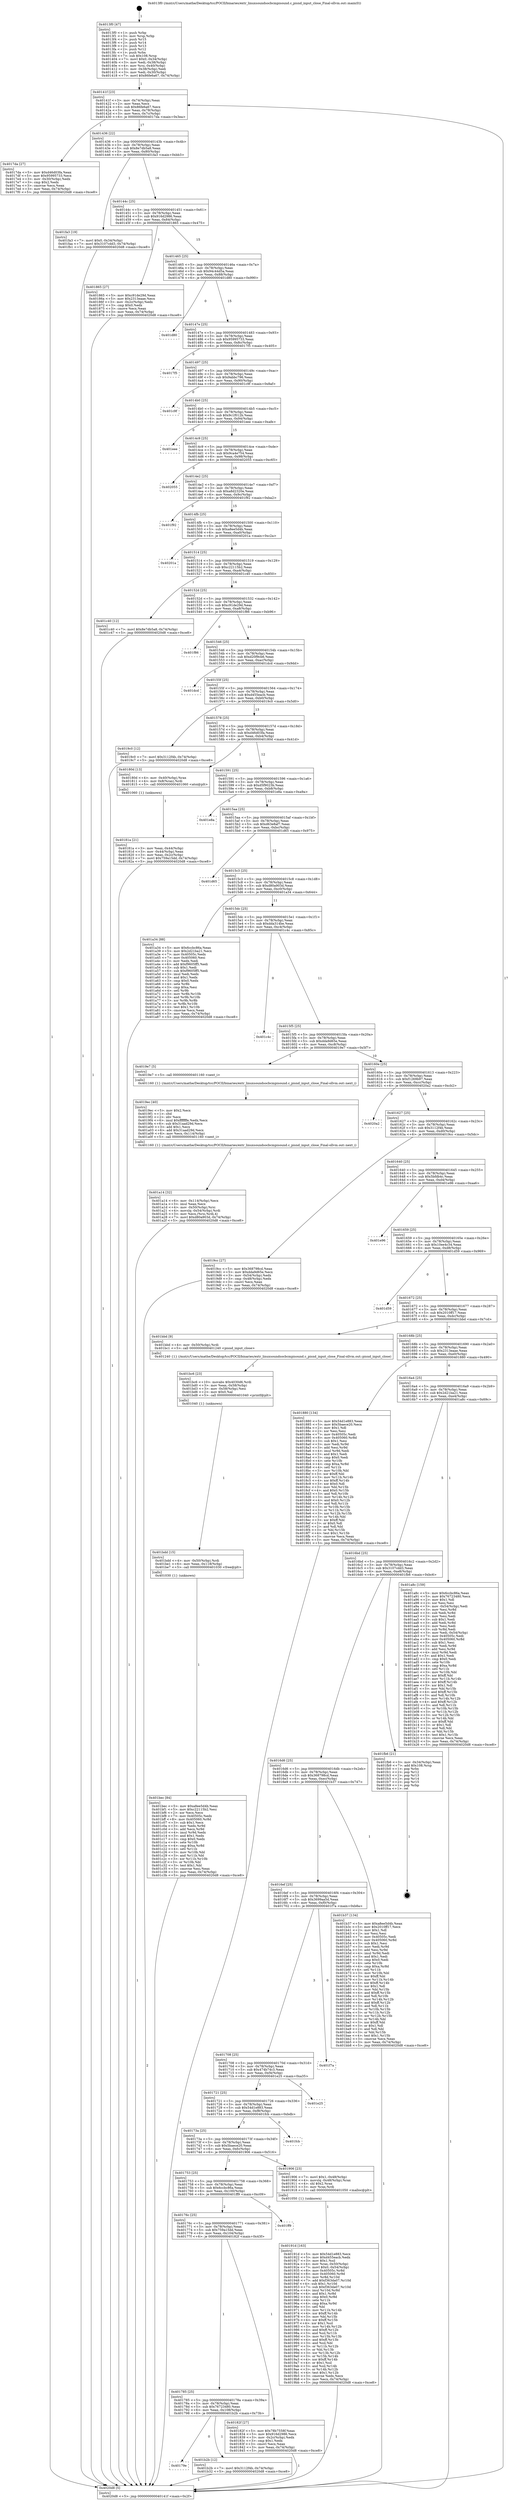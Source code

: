 digraph "0x4013f0" {
  label = "0x4013f0 (/mnt/c/Users/mathe/Desktop/tcc/POCII/binaries/extr_linuxsoundsocbcmpisound.c_pisnd_input_close_Final-ollvm.out::main(0))"
  labelloc = "t"
  node[shape=record]

  Entry [label="",width=0.3,height=0.3,shape=circle,fillcolor=black,style=filled]
  "0x40141f" [label="{
     0x40141f [23]\l
     | [instrs]\l
     &nbsp;&nbsp;0x40141f \<+3\>: mov -0x74(%rbp),%eax\l
     &nbsp;&nbsp;0x401422 \<+2\>: mov %eax,%ecx\l
     &nbsp;&nbsp;0x401424 \<+6\>: sub $0x86fe6a67,%ecx\l
     &nbsp;&nbsp;0x40142a \<+3\>: mov %eax,-0x78(%rbp)\l
     &nbsp;&nbsp;0x40142d \<+3\>: mov %ecx,-0x7c(%rbp)\l
     &nbsp;&nbsp;0x401430 \<+6\>: je 00000000004017da \<main+0x3ea\>\l
  }"]
  "0x4017da" [label="{
     0x4017da [27]\l
     | [instrs]\l
     &nbsp;&nbsp;0x4017da \<+5\>: mov $0xd46d03fa,%eax\l
     &nbsp;&nbsp;0x4017df \<+5\>: mov $0x95995733,%ecx\l
     &nbsp;&nbsp;0x4017e4 \<+3\>: mov -0x30(%rbp),%edx\l
     &nbsp;&nbsp;0x4017e7 \<+3\>: cmp $0x2,%edx\l
     &nbsp;&nbsp;0x4017ea \<+3\>: cmovne %ecx,%eax\l
     &nbsp;&nbsp;0x4017ed \<+3\>: mov %eax,-0x74(%rbp)\l
     &nbsp;&nbsp;0x4017f0 \<+5\>: jmp 00000000004020d8 \<main+0xce8\>\l
  }"]
  "0x401436" [label="{
     0x401436 [22]\l
     | [instrs]\l
     &nbsp;&nbsp;0x401436 \<+5\>: jmp 000000000040143b \<main+0x4b\>\l
     &nbsp;&nbsp;0x40143b \<+3\>: mov -0x78(%rbp),%eax\l
     &nbsp;&nbsp;0x40143e \<+5\>: sub $0x8e7db5a8,%eax\l
     &nbsp;&nbsp;0x401443 \<+3\>: mov %eax,-0x80(%rbp)\l
     &nbsp;&nbsp;0x401446 \<+6\>: je 0000000000401fa3 \<main+0xbb3\>\l
  }"]
  "0x4020d8" [label="{
     0x4020d8 [5]\l
     | [instrs]\l
     &nbsp;&nbsp;0x4020d8 \<+5\>: jmp 000000000040141f \<main+0x2f\>\l
  }"]
  "0x4013f0" [label="{
     0x4013f0 [47]\l
     | [instrs]\l
     &nbsp;&nbsp;0x4013f0 \<+1\>: push %rbp\l
     &nbsp;&nbsp;0x4013f1 \<+3\>: mov %rsp,%rbp\l
     &nbsp;&nbsp;0x4013f4 \<+2\>: push %r15\l
     &nbsp;&nbsp;0x4013f6 \<+2\>: push %r14\l
     &nbsp;&nbsp;0x4013f8 \<+2\>: push %r13\l
     &nbsp;&nbsp;0x4013fa \<+2\>: push %r12\l
     &nbsp;&nbsp;0x4013fc \<+1\>: push %rbx\l
     &nbsp;&nbsp;0x4013fd \<+7\>: sub $0x108,%rsp\l
     &nbsp;&nbsp;0x401404 \<+7\>: movl $0x0,-0x34(%rbp)\l
     &nbsp;&nbsp;0x40140b \<+3\>: mov %edi,-0x38(%rbp)\l
     &nbsp;&nbsp;0x40140e \<+4\>: mov %rsi,-0x40(%rbp)\l
     &nbsp;&nbsp;0x401412 \<+3\>: mov -0x38(%rbp),%edi\l
     &nbsp;&nbsp;0x401415 \<+3\>: mov %edi,-0x30(%rbp)\l
     &nbsp;&nbsp;0x401418 \<+7\>: movl $0x86fe6a67,-0x74(%rbp)\l
  }"]
  Exit [label="",width=0.3,height=0.3,shape=circle,fillcolor=black,style=filled,peripheries=2]
  "0x401fa3" [label="{
     0x401fa3 [19]\l
     | [instrs]\l
     &nbsp;&nbsp;0x401fa3 \<+7\>: movl $0x0,-0x34(%rbp)\l
     &nbsp;&nbsp;0x401faa \<+7\>: movl $0x3107cdd3,-0x74(%rbp)\l
     &nbsp;&nbsp;0x401fb1 \<+5\>: jmp 00000000004020d8 \<main+0xce8\>\l
  }"]
  "0x40144c" [label="{
     0x40144c [25]\l
     | [instrs]\l
     &nbsp;&nbsp;0x40144c \<+5\>: jmp 0000000000401451 \<main+0x61\>\l
     &nbsp;&nbsp;0x401451 \<+3\>: mov -0x78(%rbp),%eax\l
     &nbsp;&nbsp;0x401454 \<+5\>: sub $0x916d2986,%eax\l
     &nbsp;&nbsp;0x401459 \<+6\>: mov %eax,-0x84(%rbp)\l
     &nbsp;&nbsp;0x40145f \<+6\>: je 0000000000401865 \<main+0x475\>\l
  }"]
  "0x401bec" [label="{
     0x401bec [84]\l
     | [instrs]\l
     &nbsp;&nbsp;0x401bec \<+5\>: mov $0xa8ee5d4b,%eax\l
     &nbsp;&nbsp;0x401bf1 \<+5\>: mov $0xc22115b2,%esi\l
     &nbsp;&nbsp;0x401bf6 \<+2\>: xor %ecx,%ecx\l
     &nbsp;&nbsp;0x401bf8 \<+7\>: mov 0x40505c,%edx\l
     &nbsp;&nbsp;0x401bff \<+8\>: mov 0x405060,%r8d\l
     &nbsp;&nbsp;0x401c07 \<+3\>: sub $0x1,%ecx\l
     &nbsp;&nbsp;0x401c0a \<+3\>: mov %edx,%r9d\l
     &nbsp;&nbsp;0x401c0d \<+3\>: add %ecx,%r9d\l
     &nbsp;&nbsp;0x401c10 \<+4\>: imul %r9d,%edx\l
     &nbsp;&nbsp;0x401c14 \<+3\>: and $0x1,%edx\l
     &nbsp;&nbsp;0x401c17 \<+3\>: cmp $0x0,%edx\l
     &nbsp;&nbsp;0x401c1a \<+4\>: sete %r10b\l
     &nbsp;&nbsp;0x401c1e \<+4\>: cmp $0xa,%r8d\l
     &nbsp;&nbsp;0x401c22 \<+4\>: setl %r11b\l
     &nbsp;&nbsp;0x401c26 \<+3\>: mov %r10b,%bl\l
     &nbsp;&nbsp;0x401c29 \<+3\>: and %r11b,%bl\l
     &nbsp;&nbsp;0x401c2c \<+3\>: xor %r11b,%r10b\l
     &nbsp;&nbsp;0x401c2f \<+3\>: or %r10b,%bl\l
     &nbsp;&nbsp;0x401c32 \<+3\>: test $0x1,%bl\l
     &nbsp;&nbsp;0x401c35 \<+3\>: cmovne %esi,%eax\l
     &nbsp;&nbsp;0x401c38 \<+3\>: mov %eax,-0x74(%rbp)\l
     &nbsp;&nbsp;0x401c3b \<+5\>: jmp 00000000004020d8 \<main+0xce8\>\l
  }"]
  "0x401865" [label="{
     0x401865 [27]\l
     | [instrs]\l
     &nbsp;&nbsp;0x401865 \<+5\>: mov $0xc91de29d,%eax\l
     &nbsp;&nbsp;0x40186a \<+5\>: mov $0x2313eaae,%ecx\l
     &nbsp;&nbsp;0x40186f \<+3\>: mov -0x2c(%rbp),%edx\l
     &nbsp;&nbsp;0x401872 \<+3\>: cmp $0x0,%edx\l
     &nbsp;&nbsp;0x401875 \<+3\>: cmove %ecx,%eax\l
     &nbsp;&nbsp;0x401878 \<+3\>: mov %eax,-0x74(%rbp)\l
     &nbsp;&nbsp;0x40187b \<+5\>: jmp 00000000004020d8 \<main+0xce8\>\l
  }"]
  "0x401465" [label="{
     0x401465 [25]\l
     | [instrs]\l
     &nbsp;&nbsp;0x401465 \<+5\>: jmp 000000000040146a \<main+0x7a\>\l
     &nbsp;&nbsp;0x40146a \<+3\>: mov -0x78(%rbp),%eax\l
     &nbsp;&nbsp;0x40146d \<+5\>: sub $0x94c44d5a,%eax\l
     &nbsp;&nbsp;0x401472 \<+6\>: mov %eax,-0x88(%rbp)\l
     &nbsp;&nbsp;0x401478 \<+6\>: je 0000000000401d80 \<main+0x990\>\l
  }"]
  "0x401bdd" [label="{
     0x401bdd [15]\l
     | [instrs]\l
     &nbsp;&nbsp;0x401bdd \<+4\>: mov -0x50(%rbp),%rdi\l
     &nbsp;&nbsp;0x401be1 \<+6\>: mov %eax,-0x118(%rbp)\l
     &nbsp;&nbsp;0x401be7 \<+5\>: call 0000000000401030 \<free@plt\>\l
     | [calls]\l
     &nbsp;&nbsp;0x401030 \{1\} (unknown)\l
  }"]
  "0x401d80" [label="{
     0x401d80\l
  }", style=dashed]
  "0x40147e" [label="{
     0x40147e [25]\l
     | [instrs]\l
     &nbsp;&nbsp;0x40147e \<+5\>: jmp 0000000000401483 \<main+0x93\>\l
     &nbsp;&nbsp;0x401483 \<+3\>: mov -0x78(%rbp),%eax\l
     &nbsp;&nbsp;0x401486 \<+5\>: sub $0x95995733,%eax\l
     &nbsp;&nbsp;0x40148b \<+6\>: mov %eax,-0x8c(%rbp)\l
     &nbsp;&nbsp;0x401491 \<+6\>: je 00000000004017f5 \<main+0x405\>\l
  }"]
  "0x401bc6" [label="{
     0x401bc6 [23]\l
     | [instrs]\l
     &nbsp;&nbsp;0x401bc6 \<+10\>: movabs $0x4030d6,%rdi\l
     &nbsp;&nbsp;0x401bd0 \<+3\>: mov %eax,-0x58(%rbp)\l
     &nbsp;&nbsp;0x401bd3 \<+3\>: mov -0x58(%rbp),%esi\l
     &nbsp;&nbsp;0x401bd6 \<+2\>: mov $0x0,%al\l
     &nbsp;&nbsp;0x401bd8 \<+5\>: call 0000000000401040 \<printf@plt\>\l
     | [calls]\l
     &nbsp;&nbsp;0x401040 \{1\} (unknown)\l
  }"]
  "0x4017f5" [label="{
     0x4017f5\l
  }", style=dashed]
  "0x401497" [label="{
     0x401497 [25]\l
     | [instrs]\l
     &nbsp;&nbsp;0x401497 \<+5\>: jmp 000000000040149c \<main+0xac\>\l
     &nbsp;&nbsp;0x40149c \<+3\>: mov -0x78(%rbp),%eax\l
     &nbsp;&nbsp;0x40149f \<+5\>: sub $0x9abbc796,%eax\l
     &nbsp;&nbsp;0x4014a4 \<+6\>: mov %eax,-0x90(%rbp)\l
     &nbsp;&nbsp;0x4014aa \<+6\>: je 0000000000401c9f \<main+0x8af\>\l
  }"]
  "0x40179e" [label="{
     0x40179e\l
  }", style=dashed]
  "0x401c9f" [label="{
     0x401c9f\l
  }", style=dashed]
  "0x4014b0" [label="{
     0x4014b0 [25]\l
     | [instrs]\l
     &nbsp;&nbsp;0x4014b0 \<+5\>: jmp 00000000004014b5 \<main+0xc5\>\l
     &nbsp;&nbsp;0x4014b5 \<+3\>: mov -0x78(%rbp),%eax\l
     &nbsp;&nbsp;0x4014b8 \<+5\>: sub $0x9c1f012b,%eax\l
     &nbsp;&nbsp;0x4014bd \<+6\>: mov %eax,-0x94(%rbp)\l
     &nbsp;&nbsp;0x4014c3 \<+6\>: je 0000000000401eee \<main+0xafe\>\l
  }"]
  "0x401b2b" [label="{
     0x401b2b [12]\l
     | [instrs]\l
     &nbsp;&nbsp;0x401b2b \<+7\>: movl $0x3112f4b,-0x74(%rbp)\l
     &nbsp;&nbsp;0x401b32 \<+5\>: jmp 00000000004020d8 \<main+0xce8\>\l
  }"]
  "0x401eee" [label="{
     0x401eee\l
  }", style=dashed]
  "0x4014c9" [label="{
     0x4014c9 [25]\l
     | [instrs]\l
     &nbsp;&nbsp;0x4014c9 \<+5\>: jmp 00000000004014ce \<main+0xde\>\l
     &nbsp;&nbsp;0x4014ce \<+3\>: mov -0x78(%rbp),%eax\l
     &nbsp;&nbsp;0x4014d1 \<+5\>: sub $0x9ca4e754,%eax\l
     &nbsp;&nbsp;0x4014d6 \<+6\>: mov %eax,-0x98(%rbp)\l
     &nbsp;&nbsp;0x4014dc \<+6\>: je 0000000000402055 \<main+0xc65\>\l
  }"]
  "0x401a14" [label="{
     0x401a14 [32]\l
     | [instrs]\l
     &nbsp;&nbsp;0x401a14 \<+6\>: mov -0x114(%rbp),%ecx\l
     &nbsp;&nbsp;0x401a1a \<+3\>: imul %eax,%ecx\l
     &nbsp;&nbsp;0x401a1d \<+4\>: mov -0x50(%rbp),%rsi\l
     &nbsp;&nbsp;0x401a21 \<+4\>: movslq -0x54(%rbp),%rdi\l
     &nbsp;&nbsp;0x401a25 \<+3\>: mov %ecx,(%rsi,%rdi,4)\l
     &nbsp;&nbsp;0x401a28 \<+7\>: movl $0xd80a903d,-0x74(%rbp)\l
     &nbsp;&nbsp;0x401a2f \<+5\>: jmp 00000000004020d8 \<main+0xce8\>\l
  }"]
  "0x402055" [label="{
     0x402055\l
  }", style=dashed]
  "0x4014e2" [label="{
     0x4014e2 [25]\l
     | [instrs]\l
     &nbsp;&nbsp;0x4014e2 \<+5\>: jmp 00000000004014e7 \<main+0xf7\>\l
     &nbsp;&nbsp;0x4014e7 \<+3\>: mov -0x78(%rbp),%eax\l
     &nbsp;&nbsp;0x4014ea \<+5\>: sub $0xa8d2320e,%eax\l
     &nbsp;&nbsp;0x4014ef \<+6\>: mov %eax,-0x9c(%rbp)\l
     &nbsp;&nbsp;0x4014f5 \<+6\>: je 0000000000401f92 \<main+0xba2\>\l
  }"]
  "0x4019ec" [label="{
     0x4019ec [40]\l
     | [instrs]\l
     &nbsp;&nbsp;0x4019ec \<+5\>: mov $0x2,%ecx\l
     &nbsp;&nbsp;0x4019f1 \<+1\>: cltd\l
     &nbsp;&nbsp;0x4019f2 \<+2\>: idiv %ecx\l
     &nbsp;&nbsp;0x4019f4 \<+6\>: imul $0xfffffffe,%edx,%ecx\l
     &nbsp;&nbsp;0x4019fa \<+6\>: sub $0x31aad29d,%ecx\l
     &nbsp;&nbsp;0x401a00 \<+3\>: add $0x1,%ecx\l
     &nbsp;&nbsp;0x401a03 \<+6\>: add $0x31aad29d,%ecx\l
     &nbsp;&nbsp;0x401a09 \<+6\>: mov %ecx,-0x114(%rbp)\l
     &nbsp;&nbsp;0x401a0f \<+5\>: call 0000000000401160 \<next_i\>\l
     | [calls]\l
     &nbsp;&nbsp;0x401160 \{1\} (/mnt/c/Users/mathe/Desktop/tcc/POCII/binaries/extr_linuxsoundsocbcmpisound.c_pisnd_input_close_Final-ollvm.out::next_i)\l
  }"]
  "0x401f92" [label="{
     0x401f92\l
  }", style=dashed]
  "0x4014fb" [label="{
     0x4014fb [25]\l
     | [instrs]\l
     &nbsp;&nbsp;0x4014fb \<+5\>: jmp 0000000000401500 \<main+0x110\>\l
     &nbsp;&nbsp;0x401500 \<+3\>: mov -0x78(%rbp),%eax\l
     &nbsp;&nbsp;0x401503 \<+5\>: sub $0xa8ee5d4b,%eax\l
     &nbsp;&nbsp;0x401508 \<+6\>: mov %eax,-0xa0(%rbp)\l
     &nbsp;&nbsp;0x40150e \<+6\>: je 000000000040201a \<main+0xc2a\>\l
  }"]
  "0x40191d" [label="{
     0x40191d [163]\l
     | [instrs]\l
     &nbsp;&nbsp;0x40191d \<+5\>: mov $0x54d1e883,%ecx\l
     &nbsp;&nbsp;0x401922 \<+5\>: mov $0xd455eacb,%edx\l
     &nbsp;&nbsp;0x401927 \<+3\>: mov $0x1,%sil\l
     &nbsp;&nbsp;0x40192a \<+4\>: mov %rax,-0x50(%rbp)\l
     &nbsp;&nbsp;0x40192e \<+7\>: movl $0x0,-0x54(%rbp)\l
     &nbsp;&nbsp;0x401935 \<+8\>: mov 0x40505c,%r8d\l
     &nbsp;&nbsp;0x40193d \<+8\>: mov 0x405060,%r9d\l
     &nbsp;&nbsp;0x401945 \<+3\>: mov %r8d,%r10d\l
     &nbsp;&nbsp;0x401948 \<+7\>: add $0xf363da07,%r10d\l
     &nbsp;&nbsp;0x40194f \<+4\>: sub $0x1,%r10d\l
     &nbsp;&nbsp;0x401953 \<+7\>: sub $0xf363da07,%r10d\l
     &nbsp;&nbsp;0x40195a \<+4\>: imul %r10d,%r8d\l
     &nbsp;&nbsp;0x40195e \<+4\>: and $0x1,%r8d\l
     &nbsp;&nbsp;0x401962 \<+4\>: cmp $0x0,%r8d\l
     &nbsp;&nbsp;0x401966 \<+4\>: sete %r11b\l
     &nbsp;&nbsp;0x40196a \<+4\>: cmp $0xa,%r9d\l
     &nbsp;&nbsp;0x40196e \<+3\>: setl %bl\l
     &nbsp;&nbsp;0x401971 \<+3\>: mov %r11b,%r14b\l
     &nbsp;&nbsp;0x401974 \<+4\>: xor $0xff,%r14b\l
     &nbsp;&nbsp;0x401978 \<+3\>: mov %bl,%r15b\l
     &nbsp;&nbsp;0x40197b \<+4\>: xor $0xff,%r15b\l
     &nbsp;&nbsp;0x40197f \<+4\>: xor $0x1,%sil\l
     &nbsp;&nbsp;0x401983 \<+3\>: mov %r14b,%r12b\l
     &nbsp;&nbsp;0x401986 \<+4\>: and $0xff,%r12b\l
     &nbsp;&nbsp;0x40198a \<+3\>: and %sil,%r11b\l
     &nbsp;&nbsp;0x40198d \<+3\>: mov %r15b,%r13b\l
     &nbsp;&nbsp;0x401990 \<+4\>: and $0xff,%r13b\l
     &nbsp;&nbsp;0x401994 \<+3\>: and %sil,%bl\l
     &nbsp;&nbsp;0x401997 \<+3\>: or %r11b,%r12b\l
     &nbsp;&nbsp;0x40199a \<+3\>: or %bl,%r13b\l
     &nbsp;&nbsp;0x40199d \<+3\>: xor %r13b,%r12b\l
     &nbsp;&nbsp;0x4019a0 \<+3\>: or %r15b,%r14b\l
     &nbsp;&nbsp;0x4019a3 \<+4\>: xor $0xff,%r14b\l
     &nbsp;&nbsp;0x4019a7 \<+4\>: or $0x1,%sil\l
     &nbsp;&nbsp;0x4019ab \<+3\>: and %sil,%r14b\l
     &nbsp;&nbsp;0x4019ae \<+3\>: or %r14b,%r12b\l
     &nbsp;&nbsp;0x4019b1 \<+4\>: test $0x1,%r12b\l
     &nbsp;&nbsp;0x4019b5 \<+3\>: cmovne %edx,%ecx\l
     &nbsp;&nbsp;0x4019b8 \<+3\>: mov %ecx,-0x74(%rbp)\l
     &nbsp;&nbsp;0x4019bb \<+5\>: jmp 00000000004020d8 \<main+0xce8\>\l
  }"]
  "0x40201a" [label="{
     0x40201a\l
  }", style=dashed]
  "0x401514" [label="{
     0x401514 [25]\l
     | [instrs]\l
     &nbsp;&nbsp;0x401514 \<+5\>: jmp 0000000000401519 \<main+0x129\>\l
     &nbsp;&nbsp;0x401519 \<+3\>: mov -0x78(%rbp),%eax\l
     &nbsp;&nbsp;0x40151c \<+5\>: sub $0xc22115b2,%eax\l
     &nbsp;&nbsp;0x401521 \<+6\>: mov %eax,-0xa4(%rbp)\l
     &nbsp;&nbsp;0x401527 \<+6\>: je 0000000000401c40 \<main+0x850\>\l
  }"]
  "0x401785" [label="{
     0x401785 [25]\l
     | [instrs]\l
     &nbsp;&nbsp;0x401785 \<+5\>: jmp 000000000040178a \<main+0x39a\>\l
     &nbsp;&nbsp;0x40178a \<+3\>: mov -0x78(%rbp),%eax\l
     &nbsp;&nbsp;0x40178d \<+5\>: sub $0x76723480,%eax\l
     &nbsp;&nbsp;0x401792 \<+6\>: mov %eax,-0x108(%rbp)\l
     &nbsp;&nbsp;0x401798 \<+6\>: je 0000000000401b2b \<main+0x73b\>\l
  }"]
  "0x401c40" [label="{
     0x401c40 [12]\l
     | [instrs]\l
     &nbsp;&nbsp;0x401c40 \<+7\>: movl $0x8e7db5a8,-0x74(%rbp)\l
     &nbsp;&nbsp;0x401c47 \<+5\>: jmp 00000000004020d8 \<main+0xce8\>\l
  }"]
  "0x40152d" [label="{
     0x40152d [25]\l
     | [instrs]\l
     &nbsp;&nbsp;0x40152d \<+5\>: jmp 0000000000401532 \<main+0x142\>\l
     &nbsp;&nbsp;0x401532 \<+3\>: mov -0x78(%rbp),%eax\l
     &nbsp;&nbsp;0x401535 \<+5\>: sub $0xc91de29d,%eax\l
     &nbsp;&nbsp;0x40153a \<+6\>: mov %eax,-0xa8(%rbp)\l
     &nbsp;&nbsp;0x401540 \<+6\>: je 0000000000401f86 \<main+0xb96\>\l
  }"]
  "0x40182f" [label="{
     0x40182f [27]\l
     | [instrs]\l
     &nbsp;&nbsp;0x40182f \<+5\>: mov $0x78b7558f,%eax\l
     &nbsp;&nbsp;0x401834 \<+5\>: mov $0x916d2986,%ecx\l
     &nbsp;&nbsp;0x401839 \<+3\>: mov -0x2c(%rbp),%edx\l
     &nbsp;&nbsp;0x40183c \<+3\>: cmp $0x1,%edx\l
     &nbsp;&nbsp;0x40183f \<+3\>: cmovl %ecx,%eax\l
     &nbsp;&nbsp;0x401842 \<+3\>: mov %eax,-0x74(%rbp)\l
     &nbsp;&nbsp;0x401845 \<+5\>: jmp 00000000004020d8 \<main+0xce8\>\l
  }"]
  "0x401f86" [label="{
     0x401f86\l
  }", style=dashed]
  "0x401546" [label="{
     0x401546 [25]\l
     | [instrs]\l
     &nbsp;&nbsp;0x401546 \<+5\>: jmp 000000000040154b \<main+0x15b\>\l
     &nbsp;&nbsp;0x40154b \<+3\>: mov -0x78(%rbp),%eax\l
     &nbsp;&nbsp;0x40154e \<+5\>: sub $0xd20f9cb6,%eax\l
     &nbsp;&nbsp;0x401553 \<+6\>: mov %eax,-0xac(%rbp)\l
     &nbsp;&nbsp;0x401559 \<+6\>: je 0000000000401dcd \<main+0x9dd\>\l
  }"]
  "0x40176c" [label="{
     0x40176c [25]\l
     | [instrs]\l
     &nbsp;&nbsp;0x40176c \<+5\>: jmp 0000000000401771 \<main+0x381\>\l
     &nbsp;&nbsp;0x401771 \<+3\>: mov -0x78(%rbp),%eax\l
     &nbsp;&nbsp;0x401774 \<+5\>: sub $0x759a15dd,%eax\l
     &nbsp;&nbsp;0x401779 \<+6\>: mov %eax,-0x104(%rbp)\l
     &nbsp;&nbsp;0x40177f \<+6\>: je 000000000040182f \<main+0x43f\>\l
  }"]
  "0x401dcd" [label="{
     0x401dcd\l
  }", style=dashed]
  "0x40155f" [label="{
     0x40155f [25]\l
     | [instrs]\l
     &nbsp;&nbsp;0x40155f \<+5\>: jmp 0000000000401564 \<main+0x174\>\l
     &nbsp;&nbsp;0x401564 \<+3\>: mov -0x78(%rbp),%eax\l
     &nbsp;&nbsp;0x401567 \<+5\>: sub $0xd455eacb,%eax\l
     &nbsp;&nbsp;0x40156c \<+6\>: mov %eax,-0xb0(%rbp)\l
     &nbsp;&nbsp;0x401572 \<+6\>: je 00000000004019c0 \<main+0x5d0\>\l
  }"]
  "0x401ff9" [label="{
     0x401ff9\l
  }", style=dashed]
  "0x4019c0" [label="{
     0x4019c0 [12]\l
     | [instrs]\l
     &nbsp;&nbsp;0x4019c0 \<+7\>: movl $0x3112f4b,-0x74(%rbp)\l
     &nbsp;&nbsp;0x4019c7 \<+5\>: jmp 00000000004020d8 \<main+0xce8\>\l
  }"]
  "0x401578" [label="{
     0x401578 [25]\l
     | [instrs]\l
     &nbsp;&nbsp;0x401578 \<+5\>: jmp 000000000040157d \<main+0x18d\>\l
     &nbsp;&nbsp;0x40157d \<+3\>: mov -0x78(%rbp),%eax\l
     &nbsp;&nbsp;0x401580 \<+5\>: sub $0xd46d03fa,%eax\l
     &nbsp;&nbsp;0x401585 \<+6\>: mov %eax,-0xb4(%rbp)\l
     &nbsp;&nbsp;0x40158b \<+6\>: je 000000000040180d \<main+0x41d\>\l
  }"]
  "0x401753" [label="{
     0x401753 [25]\l
     | [instrs]\l
     &nbsp;&nbsp;0x401753 \<+5\>: jmp 0000000000401758 \<main+0x368\>\l
     &nbsp;&nbsp;0x401758 \<+3\>: mov -0x78(%rbp),%eax\l
     &nbsp;&nbsp;0x40175b \<+5\>: sub $0x6ccbc86a,%eax\l
     &nbsp;&nbsp;0x401760 \<+6\>: mov %eax,-0x100(%rbp)\l
     &nbsp;&nbsp;0x401766 \<+6\>: je 0000000000401ff9 \<main+0xc09\>\l
  }"]
  "0x40180d" [label="{
     0x40180d [13]\l
     | [instrs]\l
     &nbsp;&nbsp;0x40180d \<+4\>: mov -0x40(%rbp),%rax\l
     &nbsp;&nbsp;0x401811 \<+4\>: mov 0x8(%rax),%rdi\l
     &nbsp;&nbsp;0x401815 \<+5\>: call 0000000000401060 \<atoi@plt\>\l
     | [calls]\l
     &nbsp;&nbsp;0x401060 \{1\} (unknown)\l
  }"]
  "0x401591" [label="{
     0x401591 [25]\l
     | [instrs]\l
     &nbsp;&nbsp;0x401591 \<+5\>: jmp 0000000000401596 \<main+0x1a6\>\l
     &nbsp;&nbsp;0x401596 \<+3\>: mov -0x78(%rbp),%eax\l
     &nbsp;&nbsp;0x401599 \<+5\>: sub $0xd5f9023b,%eax\l
     &nbsp;&nbsp;0x40159e \<+6\>: mov %eax,-0xb8(%rbp)\l
     &nbsp;&nbsp;0x4015a4 \<+6\>: je 0000000000401e8a \<main+0xa9a\>\l
  }"]
  "0x40181a" [label="{
     0x40181a [21]\l
     | [instrs]\l
     &nbsp;&nbsp;0x40181a \<+3\>: mov %eax,-0x44(%rbp)\l
     &nbsp;&nbsp;0x40181d \<+3\>: mov -0x44(%rbp),%eax\l
     &nbsp;&nbsp;0x401820 \<+3\>: mov %eax,-0x2c(%rbp)\l
     &nbsp;&nbsp;0x401823 \<+7\>: movl $0x759a15dd,-0x74(%rbp)\l
     &nbsp;&nbsp;0x40182a \<+5\>: jmp 00000000004020d8 \<main+0xce8\>\l
  }"]
  "0x401906" [label="{
     0x401906 [23]\l
     | [instrs]\l
     &nbsp;&nbsp;0x401906 \<+7\>: movl $0x1,-0x48(%rbp)\l
     &nbsp;&nbsp;0x40190d \<+4\>: movslq -0x48(%rbp),%rax\l
     &nbsp;&nbsp;0x401911 \<+4\>: shl $0x2,%rax\l
     &nbsp;&nbsp;0x401915 \<+3\>: mov %rax,%rdi\l
     &nbsp;&nbsp;0x401918 \<+5\>: call 0000000000401050 \<malloc@plt\>\l
     | [calls]\l
     &nbsp;&nbsp;0x401050 \{1\} (unknown)\l
  }"]
  "0x401e8a" [label="{
     0x401e8a\l
  }", style=dashed]
  "0x4015aa" [label="{
     0x4015aa [25]\l
     | [instrs]\l
     &nbsp;&nbsp;0x4015aa \<+5\>: jmp 00000000004015af \<main+0x1bf\>\l
     &nbsp;&nbsp;0x4015af \<+3\>: mov -0x78(%rbp),%eax\l
     &nbsp;&nbsp;0x4015b2 \<+5\>: sub $0xd63e8af7,%eax\l
     &nbsp;&nbsp;0x4015b7 \<+6\>: mov %eax,-0xbc(%rbp)\l
     &nbsp;&nbsp;0x4015bd \<+6\>: je 0000000000401d65 \<main+0x975\>\l
  }"]
  "0x40173a" [label="{
     0x40173a [25]\l
     | [instrs]\l
     &nbsp;&nbsp;0x40173a \<+5\>: jmp 000000000040173f \<main+0x34f\>\l
     &nbsp;&nbsp;0x40173f \<+3\>: mov -0x78(%rbp),%eax\l
     &nbsp;&nbsp;0x401742 \<+5\>: sub $0x5baece20,%eax\l
     &nbsp;&nbsp;0x401747 \<+6\>: mov %eax,-0xfc(%rbp)\l
     &nbsp;&nbsp;0x40174d \<+6\>: je 0000000000401906 \<main+0x516\>\l
  }"]
  "0x401d65" [label="{
     0x401d65\l
  }", style=dashed]
  "0x4015c3" [label="{
     0x4015c3 [25]\l
     | [instrs]\l
     &nbsp;&nbsp;0x4015c3 \<+5\>: jmp 00000000004015c8 \<main+0x1d8\>\l
     &nbsp;&nbsp;0x4015c8 \<+3\>: mov -0x78(%rbp),%eax\l
     &nbsp;&nbsp;0x4015cb \<+5\>: sub $0xd80a903d,%eax\l
     &nbsp;&nbsp;0x4015d0 \<+6\>: mov %eax,-0xc0(%rbp)\l
     &nbsp;&nbsp;0x4015d6 \<+6\>: je 0000000000401a34 \<main+0x644\>\l
  }"]
  "0x401fcb" [label="{
     0x401fcb\l
  }", style=dashed]
  "0x401a34" [label="{
     0x401a34 [88]\l
     | [instrs]\l
     &nbsp;&nbsp;0x401a34 \<+5\>: mov $0x6ccbc86a,%eax\l
     &nbsp;&nbsp;0x401a39 \<+5\>: mov $0x2d21ba21,%ecx\l
     &nbsp;&nbsp;0x401a3e \<+7\>: mov 0x40505c,%edx\l
     &nbsp;&nbsp;0x401a45 \<+7\>: mov 0x405060,%esi\l
     &nbsp;&nbsp;0x401a4c \<+2\>: mov %edx,%edi\l
     &nbsp;&nbsp;0x401a4e \<+6\>: add $0xf9605ff5,%edi\l
     &nbsp;&nbsp;0x401a54 \<+3\>: sub $0x1,%edi\l
     &nbsp;&nbsp;0x401a57 \<+6\>: sub $0xf9605ff5,%edi\l
     &nbsp;&nbsp;0x401a5d \<+3\>: imul %edi,%edx\l
     &nbsp;&nbsp;0x401a60 \<+3\>: and $0x1,%edx\l
     &nbsp;&nbsp;0x401a63 \<+3\>: cmp $0x0,%edx\l
     &nbsp;&nbsp;0x401a66 \<+4\>: sete %r8b\l
     &nbsp;&nbsp;0x401a6a \<+3\>: cmp $0xa,%esi\l
     &nbsp;&nbsp;0x401a6d \<+4\>: setl %r9b\l
     &nbsp;&nbsp;0x401a71 \<+3\>: mov %r8b,%r10b\l
     &nbsp;&nbsp;0x401a74 \<+3\>: and %r9b,%r10b\l
     &nbsp;&nbsp;0x401a77 \<+3\>: xor %r9b,%r8b\l
     &nbsp;&nbsp;0x401a7a \<+3\>: or %r8b,%r10b\l
     &nbsp;&nbsp;0x401a7d \<+4\>: test $0x1,%r10b\l
     &nbsp;&nbsp;0x401a81 \<+3\>: cmovne %ecx,%eax\l
     &nbsp;&nbsp;0x401a84 \<+3\>: mov %eax,-0x74(%rbp)\l
     &nbsp;&nbsp;0x401a87 \<+5\>: jmp 00000000004020d8 \<main+0xce8\>\l
  }"]
  "0x4015dc" [label="{
     0x4015dc [25]\l
     | [instrs]\l
     &nbsp;&nbsp;0x4015dc \<+5\>: jmp 00000000004015e1 \<main+0x1f1\>\l
     &nbsp;&nbsp;0x4015e1 \<+3\>: mov -0x78(%rbp),%eax\l
     &nbsp;&nbsp;0x4015e4 \<+5\>: sub $0xdda314be,%eax\l
     &nbsp;&nbsp;0x4015e9 \<+6\>: mov %eax,-0xc4(%rbp)\l
     &nbsp;&nbsp;0x4015ef \<+6\>: je 0000000000401c4c \<main+0x85c\>\l
  }"]
  "0x401721" [label="{
     0x401721 [25]\l
     | [instrs]\l
     &nbsp;&nbsp;0x401721 \<+5\>: jmp 0000000000401726 \<main+0x336\>\l
     &nbsp;&nbsp;0x401726 \<+3\>: mov -0x78(%rbp),%eax\l
     &nbsp;&nbsp;0x401729 \<+5\>: sub $0x54d1e883,%eax\l
     &nbsp;&nbsp;0x40172e \<+6\>: mov %eax,-0xf8(%rbp)\l
     &nbsp;&nbsp;0x401734 \<+6\>: je 0000000000401fcb \<main+0xbdb\>\l
  }"]
  "0x401c4c" [label="{
     0x401c4c\l
  }", style=dashed]
  "0x4015f5" [label="{
     0x4015f5 [25]\l
     | [instrs]\l
     &nbsp;&nbsp;0x4015f5 \<+5\>: jmp 00000000004015fa \<main+0x20a\>\l
     &nbsp;&nbsp;0x4015fa \<+3\>: mov -0x78(%rbp),%eax\l
     &nbsp;&nbsp;0x4015fd \<+5\>: sub $0xdda9d65e,%eax\l
     &nbsp;&nbsp;0x401602 \<+6\>: mov %eax,-0xc8(%rbp)\l
     &nbsp;&nbsp;0x401608 \<+6\>: je 00000000004019e7 \<main+0x5f7\>\l
  }"]
  "0x401e25" [label="{
     0x401e25\l
  }", style=dashed]
  "0x4019e7" [label="{
     0x4019e7 [5]\l
     | [instrs]\l
     &nbsp;&nbsp;0x4019e7 \<+5\>: call 0000000000401160 \<next_i\>\l
     | [calls]\l
     &nbsp;&nbsp;0x401160 \{1\} (/mnt/c/Users/mathe/Desktop/tcc/POCII/binaries/extr_linuxsoundsocbcmpisound.c_pisnd_input_close_Final-ollvm.out::next_i)\l
  }"]
  "0x40160e" [label="{
     0x40160e [25]\l
     | [instrs]\l
     &nbsp;&nbsp;0x40160e \<+5\>: jmp 0000000000401613 \<main+0x223\>\l
     &nbsp;&nbsp;0x401613 \<+3\>: mov -0x78(%rbp),%eax\l
     &nbsp;&nbsp;0x401616 \<+5\>: sub $0xf1269b97,%eax\l
     &nbsp;&nbsp;0x40161b \<+6\>: mov %eax,-0xcc(%rbp)\l
     &nbsp;&nbsp;0x401621 \<+6\>: je 00000000004020a2 \<main+0xcb2\>\l
  }"]
  "0x401708" [label="{
     0x401708 [25]\l
     | [instrs]\l
     &nbsp;&nbsp;0x401708 \<+5\>: jmp 000000000040170d \<main+0x31d\>\l
     &nbsp;&nbsp;0x40170d \<+3\>: mov -0x78(%rbp),%eax\l
     &nbsp;&nbsp;0x401710 \<+5\>: sub $0x474b74c3,%eax\l
     &nbsp;&nbsp;0x401715 \<+6\>: mov %eax,-0xf4(%rbp)\l
     &nbsp;&nbsp;0x40171b \<+6\>: je 0000000000401e25 \<main+0xa35\>\l
  }"]
  "0x4020a2" [label="{
     0x4020a2\l
  }", style=dashed]
  "0x401627" [label="{
     0x401627 [25]\l
     | [instrs]\l
     &nbsp;&nbsp;0x401627 \<+5\>: jmp 000000000040162c \<main+0x23c\>\l
     &nbsp;&nbsp;0x40162c \<+3\>: mov -0x78(%rbp),%eax\l
     &nbsp;&nbsp;0x40162f \<+5\>: sub $0x3112f4b,%eax\l
     &nbsp;&nbsp;0x401634 \<+6\>: mov %eax,-0xd0(%rbp)\l
     &nbsp;&nbsp;0x40163a \<+6\>: je 00000000004019cc \<main+0x5dc\>\l
  }"]
  "0x401f7a" [label="{
     0x401f7a\l
  }", style=dashed]
  "0x4019cc" [label="{
     0x4019cc [27]\l
     | [instrs]\l
     &nbsp;&nbsp;0x4019cc \<+5\>: mov $0x368798cd,%eax\l
     &nbsp;&nbsp;0x4019d1 \<+5\>: mov $0xdda9d65e,%ecx\l
     &nbsp;&nbsp;0x4019d6 \<+3\>: mov -0x54(%rbp),%edx\l
     &nbsp;&nbsp;0x4019d9 \<+3\>: cmp -0x48(%rbp),%edx\l
     &nbsp;&nbsp;0x4019dc \<+3\>: cmovl %ecx,%eax\l
     &nbsp;&nbsp;0x4019df \<+3\>: mov %eax,-0x74(%rbp)\l
     &nbsp;&nbsp;0x4019e2 \<+5\>: jmp 00000000004020d8 \<main+0xce8\>\l
  }"]
  "0x401640" [label="{
     0x401640 [25]\l
     | [instrs]\l
     &nbsp;&nbsp;0x401640 \<+5\>: jmp 0000000000401645 \<main+0x255\>\l
     &nbsp;&nbsp;0x401645 \<+3\>: mov -0x78(%rbp),%eax\l
     &nbsp;&nbsp;0x401648 \<+5\>: sub $0x5bfdb4c,%eax\l
     &nbsp;&nbsp;0x40164d \<+6\>: mov %eax,-0xd4(%rbp)\l
     &nbsp;&nbsp;0x401653 \<+6\>: je 0000000000401e96 \<main+0xaa6\>\l
  }"]
  "0x4016ef" [label="{
     0x4016ef [25]\l
     | [instrs]\l
     &nbsp;&nbsp;0x4016ef \<+5\>: jmp 00000000004016f4 \<main+0x304\>\l
     &nbsp;&nbsp;0x4016f4 \<+3\>: mov -0x78(%rbp),%eax\l
     &nbsp;&nbsp;0x4016f7 \<+5\>: sub $0x3699aa5d,%eax\l
     &nbsp;&nbsp;0x4016fc \<+6\>: mov %eax,-0xf0(%rbp)\l
     &nbsp;&nbsp;0x401702 \<+6\>: je 0000000000401f7a \<main+0xb8a\>\l
  }"]
  "0x401e96" [label="{
     0x401e96\l
  }", style=dashed]
  "0x401659" [label="{
     0x401659 [25]\l
     | [instrs]\l
     &nbsp;&nbsp;0x401659 \<+5\>: jmp 000000000040165e \<main+0x26e\>\l
     &nbsp;&nbsp;0x40165e \<+3\>: mov -0x78(%rbp),%eax\l
     &nbsp;&nbsp;0x401661 \<+5\>: sub $0x10ee4c34,%eax\l
     &nbsp;&nbsp;0x401666 \<+6\>: mov %eax,-0xd8(%rbp)\l
     &nbsp;&nbsp;0x40166c \<+6\>: je 0000000000401d59 \<main+0x969\>\l
  }"]
  "0x401b37" [label="{
     0x401b37 [134]\l
     | [instrs]\l
     &nbsp;&nbsp;0x401b37 \<+5\>: mov $0xa8ee5d4b,%eax\l
     &nbsp;&nbsp;0x401b3c \<+5\>: mov $0x2010ff17,%ecx\l
     &nbsp;&nbsp;0x401b41 \<+2\>: mov $0x1,%dl\l
     &nbsp;&nbsp;0x401b43 \<+2\>: xor %esi,%esi\l
     &nbsp;&nbsp;0x401b45 \<+7\>: mov 0x40505c,%edi\l
     &nbsp;&nbsp;0x401b4c \<+8\>: mov 0x405060,%r8d\l
     &nbsp;&nbsp;0x401b54 \<+3\>: sub $0x1,%esi\l
     &nbsp;&nbsp;0x401b57 \<+3\>: mov %edi,%r9d\l
     &nbsp;&nbsp;0x401b5a \<+3\>: add %esi,%r9d\l
     &nbsp;&nbsp;0x401b5d \<+4\>: imul %r9d,%edi\l
     &nbsp;&nbsp;0x401b61 \<+3\>: and $0x1,%edi\l
     &nbsp;&nbsp;0x401b64 \<+3\>: cmp $0x0,%edi\l
     &nbsp;&nbsp;0x401b67 \<+4\>: sete %r10b\l
     &nbsp;&nbsp;0x401b6b \<+4\>: cmp $0xa,%r8d\l
     &nbsp;&nbsp;0x401b6f \<+4\>: setl %r11b\l
     &nbsp;&nbsp;0x401b73 \<+3\>: mov %r10b,%bl\l
     &nbsp;&nbsp;0x401b76 \<+3\>: xor $0xff,%bl\l
     &nbsp;&nbsp;0x401b79 \<+3\>: mov %r11b,%r14b\l
     &nbsp;&nbsp;0x401b7c \<+4\>: xor $0xff,%r14b\l
     &nbsp;&nbsp;0x401b80 \<+3\>: xor $0x1,%dl\l
     &nbsp;&nbsp;0x401b83 \<+3\>: mov %bl,%r15b\l
     &nbsp;&nbsp;0x401b86 \<+4\>: and $0xff,%r15b\l
     &nbsp;&nbsp;0x401b8a \<+3\>: and %dl,%r10b\l
     &nbsp;&nbsp;0x401b8d \<+3\>: mov %r14b,%r12b\l
     &nbsp;&nbsp;0x401b90 \<+4\>: and $0xff,%r12b\l
     &nbsp;&nbsp;0x401b94 \<+3\>: and %dl,%r11b\l
     &nbsp;&nbsp;0x401b97 \<+3\>: or %r10b,%r15b\l
     &nbsp;&nbsp;0x401b9a \<+3\>: or %r11b,%r12b\l
     &nbsp;&nbsp;0x401b9d \<+3\>: xor %r12b,%r15b\l
     &nbsp;&nbsp;0x401ba0 \<+3\>: or %r14b,%bl\l
     &nbsp;&nbsp;0x401ba3 \<+3\>: xor $0xff,%bl\l
     &nbsp;&nbsp;0x401ba6 \<+3\>: or $0x1,%dl\l
     &nbsp;&nbsp;0x401ba9 \<+2\>: and %dl,%bl\l
     &nbsp;&nbsp;0x401bab \<+3\>: or %bl,%r15b\l
     &nbsp;&nbsp;0x401bae \<+4\>: test $0x1,%r15b\l
     &nbsp;&nbsp;0x401bb2 \<+3\>: cmovne %ecx,%eax\l
     &nbsp;&nbsp;0x401bb5 \<+3\>: mov %eax,-0x74(%rbp)\l
     &nbsp;&nbsp;0x401bb8 \<+5\>: jmp 00000000004020d8 \<main+0xce8\>\l
  }"]
  "0x401d59" [label="{
     0x401d59\l
  }", style=dashed]
  "0x401672" [label="{
     0x401672 [25]\l
     | [instrs]\l
     &nbsp;&nbsp;0x401672 \<+5\>: jmp 0000000000401677 \<main+0x287\>\l
     &nbsp;&nbsp;0x401677 \<+3\>: mov -0x78(%rbp),%eax\l
     &nbsp;&nbsp;0x40167a \<+5\>: sub $0x2010ff17,%eax\l
     &nbsp;&nbsp;0x40167f \<+6\>: mov %eax,-0xdc(%rbp)\l
     &nbsp;&nbsp;0x401685 \<+6\>: je 0000000000401bbd \<main+0x7cd\>\l
  }"]
  "0x4016d6" [label="{
     0x4016d6 [25]\l
     | [instrs]\l
     &nbsp;&nbsp;0x4016d6 \<+5\>: jmp 00000000004016db \<main+0x2eb\>\l
     &nbsp;&nbsp;0x4016db \<+3\>: mov -0x78(%rbp),%eax\l
     &nbsp;&nbsp;0x4016de \<+5\>: sub $0x368798cd,%eax\l
     &nbsp;&nbsp;0x4016e3 \<+6\>: mov %eax,-0xec(%rbp)\l
     &nbsp;&nbsp;0x4016e9 \<+6\>: je 0000000000401b37 \<main+0x747\>\l
  }"]
  "0x401bbd" [label="{
     0x401bbd [9]\l
     | [instrs]\l
     &nbsp;&nbsp;0x401bbd \<+4\>: mov -0x50(%rbp),%rdi\l
     &nbsp;&nbsp;0x401bc1 \<+5\>: call 0000000000401240 \<pisnd_input_close\>\l
     | [calls]\l
     &nbsp;&nbsp;0x401240 \{1\} (/mnt/c/Users/mathe/Desktop/tcc/POCII/binaries/extr_linuxsoundsocbcmpisound.c_pisnd_input_close_Final-ollvm.out::pisnd_input_close)\l
  }"]
  "0x40168b" [label="{
     0x40168b [25]\l
     | [instrs]\l
     &nbsp;&nbsp;0x40168b \<+5\>: jmp 0000000000401690 \<main+0x2a0\>\l
     &nbsp;&nbsp;0x401690 \<+3\>: mov -0x78(%rbp),%eax\l
     &nbsp;&nbsp;0x401693 \<+5\>: sub $0x2313eaae,%eax\l
     &nbsp;&nbsp;0x401698 \<+6\>: mov %eax,-0xe0(%rbp)\l
     &nbsp;&nbsp;0x40169e \<+6\>: je 0000000000401880 \<main+0x490\>\l
  }"]
  "0x401fb6" [label="{
     0x401fb6 [21]\l
     | [instrs]\l
     &nbsp;&nbsp;0x401fb6 \<+3\>: mov -0x34(%rbp),%eax\l
     &nbsp;&nbsp;0x401fb9 \<+7\>: add $0x108,%rsp\l
     &nbsp;&nbsp;0x401fc0 \<+1\>: pop %rbx\l
     &nbsp;&nbsp;0x401fc1 \<+2\>: pop %r12\l
     &nbsp;&nbsp;0x401fc3 \<+2\>: pop %r13\l
     &nbsp;&nbsp;0x401fc5 \<+2\>: pop %r14\l
     &nbsp;&nbsp;0x401fc7 \<+2\>: pop %r15\l
     &nbsp;&nbsp;0x401fc9 \<+1\>: pop %rbp\l
     &nbsp;&nbsp;0x401fca \<+1\>: ret\l
  }"]
  "0x401880" [label="{
     0x401880 [134]\l
     | [instrs]\l
     &nbsp;&nbsp;0x401880 \<+5\>: mov $0x54d1e883,%eax\l
     &nbsp;&nbsp;0x401885 \<+5\>: mov $0x5baece20,%ecx\l
     &nbsp;&nbsp;0x40188a \<+2\>: mov $0x1,%dl\l
     &nbsp;&nbsp;0x40188c \<+2\>: xor %esi,%esi\l
     &nbsp;&nbsp;0x40188e \<+7\>: mov 0x40505c,%edi\l
     &nbsp;&nbsp;0x401895 \<+8\>: mov 0x405060,%r8d\l
     &nbsp;&nbsp;0x40189d \<+3\>: sub $0x1,%esi\l
     &nbsp;&nbsp;0x4018a0 \<+3\>: mov %edi,%r9d\l
     &nbsp;&nbsp;0x4018a3 \<+3\>: add %esi,%r9d\l
     &nbsp;&nbsp;0x4018a6 \<+4\>: imul %r9d,%edi\l
     &nbsp;&nbsp;0x4018aa \<+3\>: and $0x1,%edi\l
     &nbsp;&nbsp;0x4018ad \<+3\>: cmp $0x0,%edi\l
     &nbsp;&nbsp;0x4018b0 \<+4\>: sete %r10b\l
     &nbsp;&nbsp;0x4018b4 \<+4\>: cmp $0xa,%r8d\l
     &nbsp;&nbsp;0x4018b8 \<+4\>: setl %r11b\l
     &nbsp;&nbsp;0x4018bc \<+3\>: mov %r10b,%bl\l
     &nbsp;&nbsp;0x4018bf \<+3\>: xor $0xff,%bl\l
     &nbsp;&nbsp;0x4018c2 \<+3\>: mov %r11b,%r14b\l
     &nbsp;&nbsp;0x4018c5 \<+4\>: xor $0xff,%r14b\l
     &nbsp;&nbsp;0x4018c9 \<+3\>: xor $0x0,%dl\l
     &nbsp;&nbsp;0x4018cc \<+3\>: mov %bl,%r15b\l
     &nbsp;&nbsp;0x4018cf \<+4\>: and $0x0,%r15b\l
     &nbsp;&nbsp;0x4018d3 \<+3\>: and %dl,%r10b\l
     &nbsp;&nbsp;0x4018d6 \<+3\>: mov %r14b,%r12b\l
     &nbsp;&nbsp;0x4018d9 \<+4\>: and $0x0,%r12b\l
     &nbsp;&nbsp;0x4018dd \<+3\>: and %dl,%r11b\l
     &nbsp;&nbsp;0x4018e0 \<+3\>: or %r10b,%r15b\l
     &nbsp;&nbsp;0x4018e3 \<+3\>: or %r11b,%r12b\l
     &nbsp;&nbsp;0x4018e6 \<+3\>: xor %r12b,%r15b\l
     &nbsp;&nbsp;0x4018e9 \<+3\>: or %r14b,%bl\l
     &nbsp;&nbsp;0x4018ec \<+3\>: xor $0xff,%bl\l
     &nbsp;&nbsp;0x4018ef \<+3\>: or $0x0,%dl\l
     &nbsp;&nbsp;0x4018f2 \<+2\>: and %dl,%bl\l
     &nbsp;&nbsp;0x4018f4 \<+3\>: or %bl,%r15b\l
     &nbsp;&nbsp;0x4018f7 \<+4\>: test $0x1,%r15b\l
     &nbsp;&nbsp;0x4018fb \<+3\>: cmovne %ecx,%eax\l
     &nbsp;&nbsp;0x4018fe \<+3\>: mov %eax,-0x74(%rbp)\l
     &nbsp;&nbsp;0x401901 \<+5\>: jmp 00000000004020d8 \<main+0xce8\>\l
  }"]
  "0x4016a4" [label="{
     0x4016a4 [25]\l
     | [instrs]\l
     &nbsp;&nbsp;0x4016a4 \<+5\>: jmp 00000000004016a9 \<main+0x2b9\>\l
     &nbsp;&nbsp;0x4016a9 \<+3\>: mov -0x78(%rbp),%eax\l
     &nbsp;&nbsp;0x4016ac \<+5\>: sub $0x2d21ba21,%eax\l
     &nbsp;&nbsp;0x4016b1 \<+6\>: mov %eax,-0xe4(%rbp)\l
     &nbsp;&nbsp;0x4016b7 \<+6\>: je 0000000000401a8c \<main+0x69c\>\l
  }"]
  "0x4016bd" [label="{
     0x4016bd [25]\l
     | [instrs]\l
     &nbsp;&nbsp;0x4016bd \<+5\>: jmp 00000000004016c2 \<main+0x2d2\>\l
     &nbsp;&nbsp;0x4016c2 \<+3\>: mov -0x78(%rbp),%eax\l
     &nbsp;&nbsp;0x4016c5 \<+5\>: sub $0x3107cdd3,%eax\l
     &nbsp;&nbsp;0x4016ca \<+6\>: mov %eax,-0xe8(%rbp)\l
     &nbsp;&nbsp;0x4016d0 \<+6\>: je 0000000000401fb6 \<main+0xbc6\>\l
  }"]
  "0x401a8c" [label="{
     0x401a8c [159]\l
     | [instrs]\l
     &nbsp;&nbsp;0x401a8c \<+5\>: mov $0x6ccbc86a,%eax\l
     &nbsp;&nbsp;0x401a91 \<+5\>: mov $0x76723480,%ecx\l
     &nbsp;&nbsp;0x401a96 \<+2\>: mov $0x1,%dl\l
     &nbsp;&nbsp;0x401a98 \<+2\>: xor %esi,%esi\l
     &nbsp;&nbsp;0x401a9a \<+3\>: mov -0x54(%rbp),%edi\l
     &nbsp;&nbsp;0x401a9d \<+3\>: mov %esi,%r8d\l
     &nbsp;&nbsp;0x401aa0 \<+3\>: sub %edi,%r8d\l
     &nbsp;&nbsp;0x401aa3 \<+2\>: mov %esi,%edi\l
     &nbsp;&nbsp;0x401aa5 \<+3\>: sub $0x1,%edi\l
     &nbsp;&nbsp;0x401aa8 \<+3\>: add %edi,%r8d\l
     &nbsp;&nbsp;0x401aab \<+2\>: mov %esi,%edi\l
     &nbsp;&nbsp;0x401aad \<+3\>: sub %r8d,%edi\l
     &nbsp;&nbsp;0x401ab0 \<+3\>: mov %edi,-0x54(%rbp)\l
     &nbsp;&nbsp;0x401ab3 \<+7\>: mov 0x40505c,%edi\l
     &nbsp;&nbsp;0x401aba \<+8\>: mov 0x405060,%r8d\l
     &nbsp;&nbsp;0x401ac2 \<+3\>: sub $0x1,%esi\l
     &nbsp;&nbsp;0x401ac5 \<+3\>: mov %edi,%r9d\l
     &nbsp;&nbsp;0x401ac8 \<+3\>: add %esi,%r9d\l
     &nbsp;&nbsp;0x401acb \<+4\>: imul %r9d,%edi\l
     &nbsp;&nbsp;0x401acf \<+3\>: and $0x1,%edi\l
     &nbsp;&nbsp;0x401ad2 \<+3\>: cmp $0x0,%edi\l
     &nbsp;&nbsp;0x401ad5 \<+4\>: sete %r10b\l
     &nbsp;&nbsp;0x401ad9 \<+4\>: cmp $0xa,%r8d\l
     &nbsp;&nbsp;0x401add \<+4\>: setl %r11b\l
     &nbsp;&nbsp;0x401ae1 \<+3\>: mov %r10b,%bl\l
     &nbsp;&nbsp;0x401ae4 \<+3\>: xor $0xff,%bl\l
     &nbsp;&nbsp;0x401ae7 \<+3\>: mov %r11b,%r14b\l
     &nbsp;&nbsp;0x401aea \<+4\>: xor $0xff,%r14b\l
     &nbsp;&nbsp;0x401aee \<+3\>: xor $0x1,%dl\l
     &nbsp;&nbsp;0x401af1 \<+3\>: mov %bl,%r15b\l
     &nbsp;&nbsp;0x401af4 \<+4\>: and $0xff,%r15b\l
     &nbsp;&nbsp;0x401af8 \<+3\>: and %dl,%r10b\l
     &nbsp;&nbsp;0x401afb \<+3\>: mov %r14b,%r12b\l
     &nbsp;&nbsp;0x401afe \<+4\>: and $0xff,%r12b\l
     &nbsp;&nbsp;0x401b02 \<+3\>: and %dl,%r11b\l
     &nbsp;&nbsp;0x401b05 \<+3\>: or %r10b,%r15b\l
     &nbsp;&nbsp;0x401b08 \<+3\>: or %r11b,%r12b\l
     &nbsp;&nbsp;0x401b0b \<+3\>: xor %r12b,%r15b\l
     &nbsp;&nbsp;0x401b0e \<+3\>: or %r14b,%bl\l
     &nbsp;&nbsp;0x401b11 \<+3\>: xor $0xff,%bl\l
     &nbsp;&nbsp;0x401b14 \<+3\>: or $0x1,%dl\l
     &nbsp;&nbsp;0x401b17 \<+2\>: and %dl,%bl\l
     &nbsp;&nbsp;0x401b19 \<+3\>: or %bl,%r15b\l
     &nbsp;&nbsp;0x401b1c \<+4\>: test $0x1,%r15b\l
     &nbsp;&nbsp;0x401b20 \<+3\>: cmovne %ecx,%eax\l
     &nbsp;&nbsp;0x401b23 \<+3\>: mov %eax,-0x74(%rbp)\l
     &nbsp;&nbsp;0x401b26 \<+5\>: jmp 00000000004020d8 \<main+0xce8\>\l
  }"]
  Entry -> "0x4013f0" [label=" 1"]
  "0x40141f" -> "0x4017da" [label=" 1"]
  "0x40141f" -> "0x401436" [label=" 17"]
  "0x4017da" -> "0x4020d8" [label=" 1"]
  "0x4013f0" -> "0x40141f" [label=" 1"]
  "0x4020d8" -> "0x40141f" [label=" 17"]
  "0x401fb6" -> Exit [label=" 1"]
  "0x401436" -> "0x401fa3" [label=" 1"]
  "0x401436" -> "0x40144c" [label=" 16"]
  "0x401fa3" -> "0x4020d8" [label=" 1"]
  "0x40144c" -> "0x401865" [label=" 1"]
  "0x40144c" -> "0x401465" [label=" 15"]
  "0x401c40" -> "0x4020d8" [label=" 1"]
  "0x401465" -> "0x401d80" [label=" 0"]
  "0x401465" -> "0x40147e" [label=" 15"]
  "0x401bec" -> "0x4020d8" [label=" 1"]
  "0x40147e" -> "0x4017f5" [label=" 0"]
  "0x40147e" -> "0x401497" [label=" 15"]
  "0x401bdd" -> "0x401bec" [label=" 1"]
  "0x401497" -> "0x401c9f" [label=" 0"]
  "0x401497" -> "0x4014b0" [label=" 15"]
  "0x401bc6" -> "0x401bdd" [label=" 1"]
  "0x4014b0" -> "0x401eee" [label=" 0"]
  "0x4014b0" -> "0x4014c9" [label=" 15"]
  "0x401bbd" -> "0x401bc6" [label=" 1"]
  "0x4014c9" -> "0x402055" [label=" 0"]
  "0x4014c9" -> "0x4014e2" [label=" 15"]
  "0x401b2b" -> "0x4020d8" [label=" 1"]
  "0x4014e2" -> "0x401f92" [label=" 0"]
  "0x4014e2" -> "0x4014fb" [label=" 15"]
  "0x401785" -> "0x40179e" [label=" 0"]
  "0x4014fb" -> "0x40201a" [label=" 0"]
  "0x4014fb" -> "0x401514" [label=" 15"]
  "0x401785" -> "0x401b2b" [label=" 1"]
  "0x401514" -> "0x401c40" [label=" 1"]
  "0x401514" -> "0x40152d" [label=" 14"]
  "0x401b37" -> "0x4020d8" [label=" 1"]
  "0x40152d" -> "0x401f86" [label=" 0"]
  "0x40152d" -> "0x401546" [label=" 14"]
  "0x401a8c" -> "0x4020d8" [label=" 1"]
  "0x401546" -> "0x401dcd" [label=" 0"]
  "0x401546" -> "0x40155f" [label=" 14"]
  "0x401a14" -> "0x4020d8" [label=" 1"]
  "0x40155f" -> "0x4019c0" [label=" 1"]
  "0x40155f" -> "0x401578" [label=" 13"]
  "0x4019ec" -> "0x401a14" [label=" 1"]
  "0x401578" -> "0x40180d" [label=" 1"]
  "0x401578" -> "0x401591" [label=" 12"]
  "0x40180d" -> "0x40181a" [label=" 1"]
  "0x40181a" -> "0x4020d8" [label=" 1"]
  "0x4019cc" -> "0x4020d8" [label=" 2"]
  "0x401591" -> "0x401e8a" [label=" 0"]
  "0x401591" -> "0x4015aa" [label=" 12"]
  "0x4019c0" -> "0x4020d8" [label=" 1"]
  "0x4015aa" -> "0x401d65" [label=" 0"]
  "0x4015aa" -> "0x4015c3" [label=" 12"]
  "0x401906" -> "0x40191d" [label=" 1"]
  "0x4015c3" -> "0x401a34" [label=" 1"]
  "0x4015c3" -> "0x4015dc" [label=" 11"]
  "0x401880" -> "0x4020d8" [label=" 1"]
  "0x4015dc" -> "0x401c4c" [label=" 0"]
  "0x4015dc" -> "0x4015f5" [label=" 11"]
  "0x40182f" -> "0x4020d8" [label=" 1"]
  "0x4015f5" -> "0x4019e7" [label=" 1"]
  "0x4015f5" -> "0x40160e" [label=" 10"]
  "0x40176c" -> "0x401785" [label=" 1"]
  "0x40160e" -> "0x4020a2" [label=" 0"]
  "0x40160e" -> "0x401627" [label=" 10"]
  "0x401a34" -> "0x4020d8" [label=" 1"]
  "0x401627" -> "0x4019cc" [label=" 2"]
  "0x401627" -> "0x401640" [label=" 8"]
  "0x401753" -> "0x40176c" [label=" 2"]
  "0x401640" -> "0x401e96" [label=" 0"]
  "0x401640" -> "0x401659" [label=" 8"]
  "0x4019e7" -> "0x4019ec" [label=" 1"]
  "0x401659" -> "0x401d59" [label=" 0"]
  "0x401659" -> "0x401672" [label=" 8"]
  "0x40173a" -> "0x401753" [label=" 2"]
  "0x401672" -> "0x401bbd" [label=" 1"]
  "0x401672" -> "0x40168b" [label=" 7"]
  "0x40191d" -> "0x4020d8" [label=" 1"]
  "0x40168b" -> "0x401880" [label=" 1"]
  "0x40168b" -> "0x4016a4" [label=" 6"]
  "0x401721" -> "0x40173a" [label=" 3"]
  "0x4016a4" -> "0x401a8c" [label=" 1"]
  "0x4016a4" -> "0x4016bd" [label=" 5"]
  "0x401721" -> "0x401fcb" [label=" 0"]
  "0x4016bd" -> "0x401fb6" [label=" 1"]
  "0x4016bd" -> "0x4016d6" [label=" 4"]
  "0x40173a" -> "0x401906" [label=" 1"]
  "0x4016d6" -> "0x401b37" [label=" 1"]
  "0x4016d6" -> "0x4016ef" [label=" 3"]
  "0x401753" -> "0x401ff9" [label=" 0"]
  "0x4016ef" -> "0x401f7a" [label=" 0"]
  "0x4016ef" -> "0x401708" [label=" 3"]
  "0x40176c" -> "0x40182f" [label=" 1"]
  "0x401708" -> "0x401e25" [label=" 0"]
  "0x401708" -> "0x401721" [label=" 3"]
  "0x401865" -> "0x4020d8" [label=" 1"]
}
